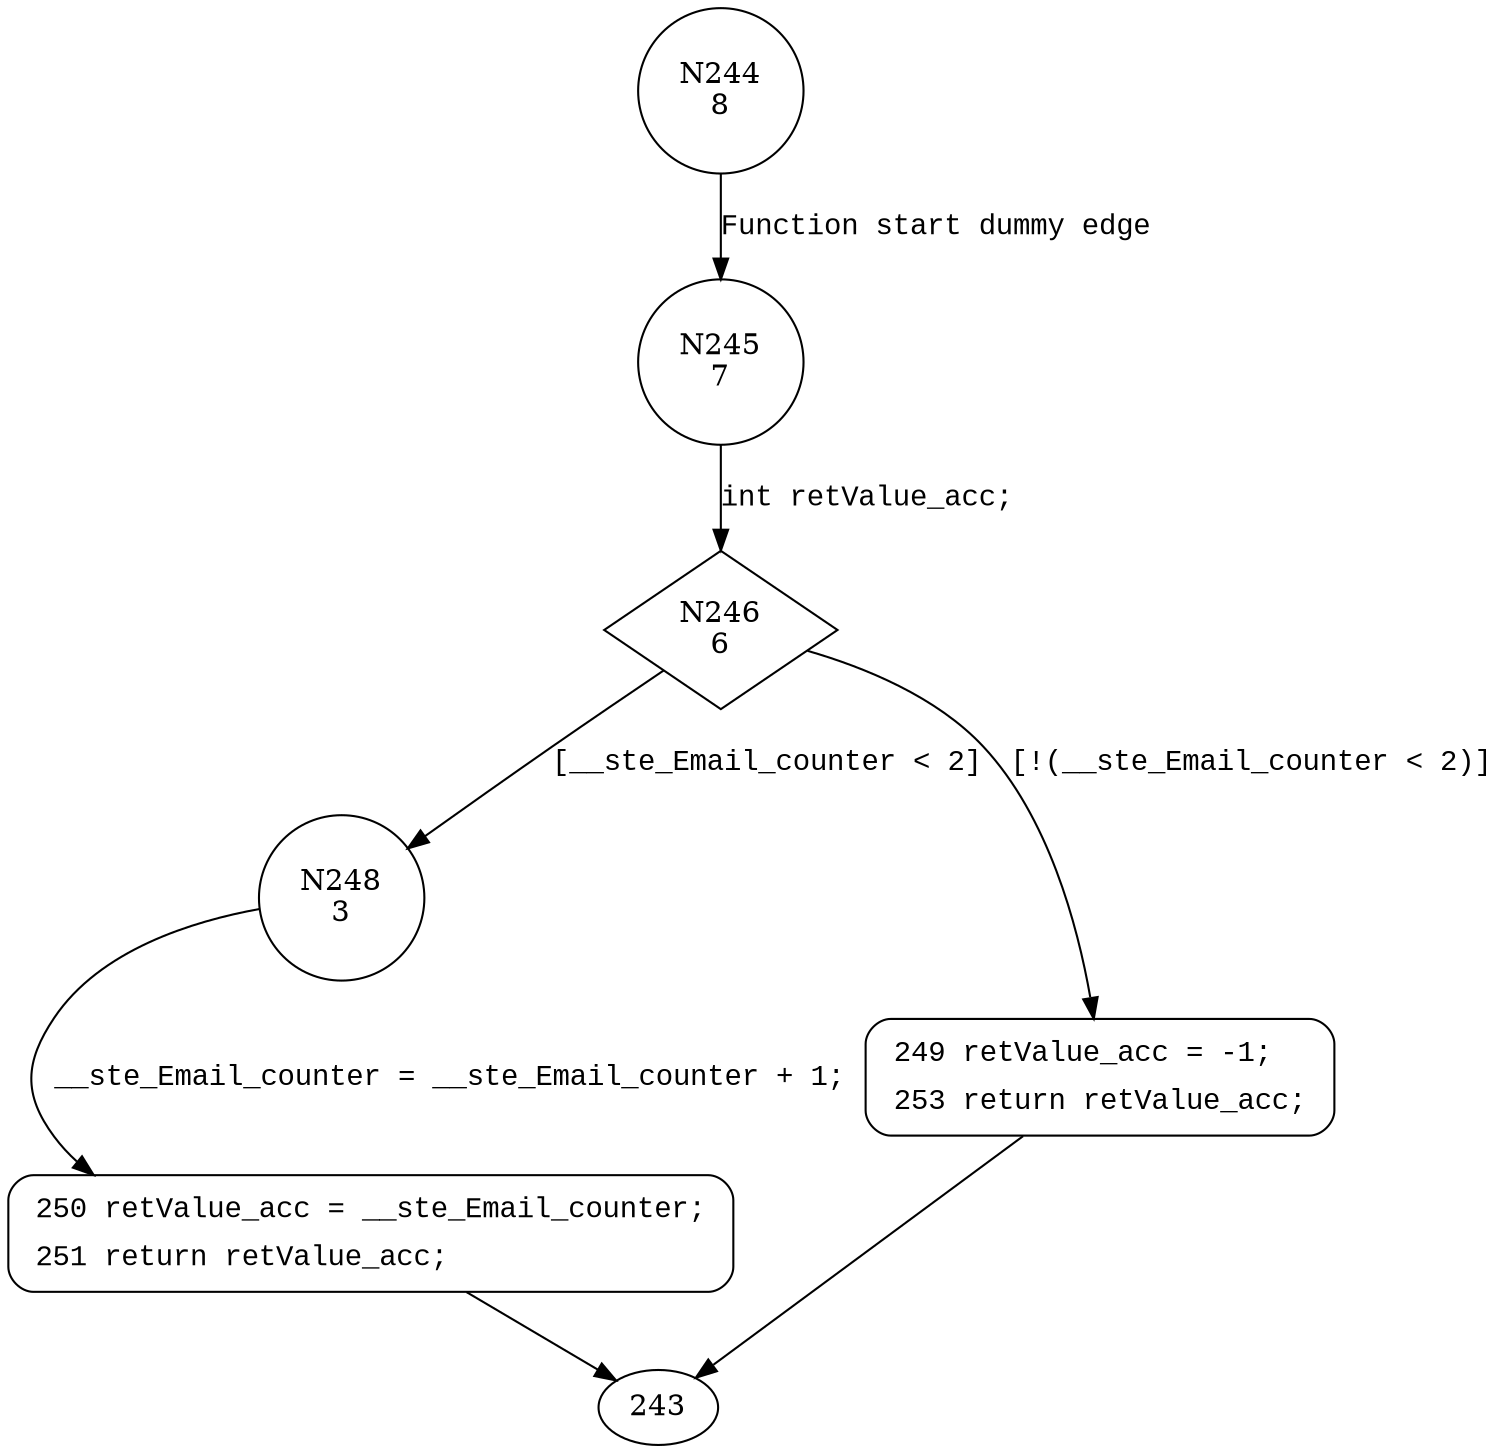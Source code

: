 digraph initEmail {
244 [shape="circle" label="N244\n8"]
245 [shape="circle" label="N245\n7"]
246 [shape="diamond" label="N246\n6"]
248 [shape="circle" label="N248\n3"]
249 [shape="circle" label="N249\n5"]
250 [shape="circle" label="N250\n2"]
249 [style="filled,bold" penwidth="1" fillcolor="white" fontname="Courier New" shape="Mrecord" label=<<table border="0" cellborder="0" cellpadding="3" bgcolor="white"><tr><td align="right">249</td><td align="left">retValue_acc = -1;</td></tr><tr><td align="right">253</td><td align="left">return retValue_acc;</td></tr></table>>]
249 -> 243[label=""]
250 [style="filled,bold" penwidth="1" fillcolor="white" fontname="Courier New" shape="Mrecord" label=<<table border="0" cellborder="0" cellpadding="3" bgcolor="white"><tr><td align="right">250</td><td align="left">retValue_acc = __ste_Email_counter;</td></tr><tr><td align="right">251</td><td align="left">return retValue_acc;</td></tr></table>>]
250 -> 243[label=""]
244 -> 245 [label="Function start dummy edge" fontname="Courier New"]
246 -> 248 [label="[__ste_Email_counter < 2]" fontname="Courier New"]
246 -> 249 [label="[!(__ste_Email_counter < 2)]" fontname="Courier New"]
248 -> 250 [label="__ste_Email_counter = __ste_Email_counter + 1;" fontname="Courier New"]
245 -> 246 [label="int retValue_acc;" fontname="Courier New"]
}
